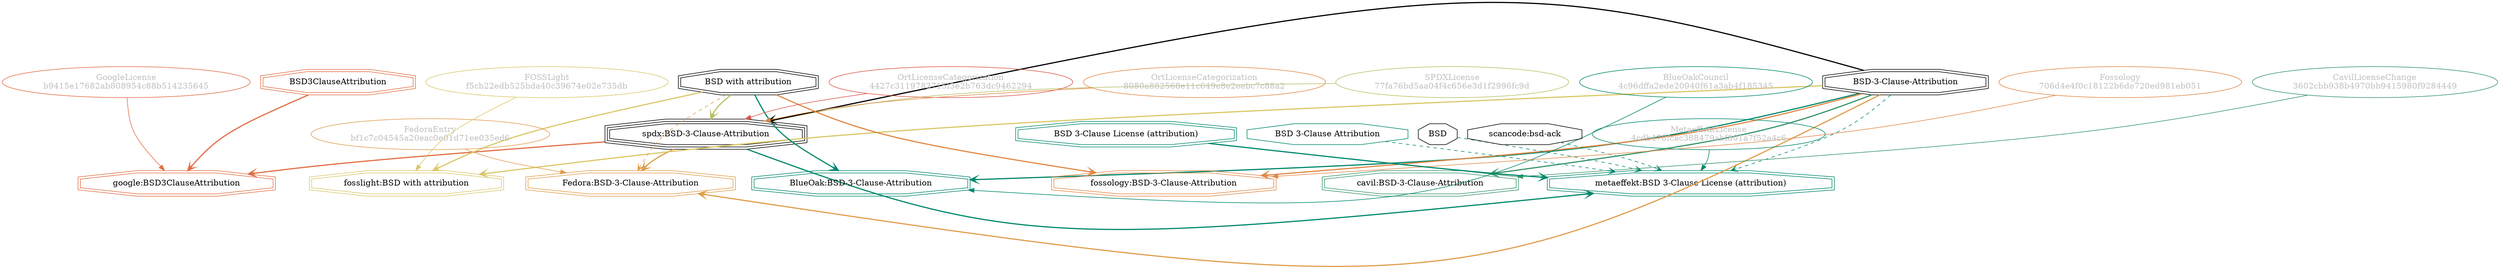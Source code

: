strict digraph {
    node [shape=box];
    graph [splines=curved];
    416 [label="SPDXLicense\n77fa76bd5aa04f4c656e3d1f2996fc9d"
        ,fontcolor=gray
        ,color="#b8bf62"
        ,fillcolor="beige;1"
        ,shape=ellipse];
    417 [label="spdx:BSD-3-Clause-Attribution"
        ,shape=tripleoctagon];
    418 [label="BSD-3-Clause-Attribution"
        ,shape=doubleoctagon];
    419 [label="BSD with attribution"
        ,shape=doubleoctagon];
    5491 [label="GoogleLicense\nb9415e17682ab808954c88b514235645"
         ,fontcolor=gray
         ,color="#e06f45"
         ,fillcolor="beige;1"
         ,shape=ellipse];
    5492 [label="google:BSD3ClauseAttribution"
         ,color="#e06f45"
         ,shape=doubleoctagon];
    5493 [label=BSD3ClauseAttribution
         ,color="#e06f45"
         ,shape=doubleoctagon];
    5935 [label=BSD,shape=octagon];
    5956 [label="FedoraEntry\nbf1c7c04545a20eac0e01d71ee035ed6"
         ,fontcolor=gray
         ,color="#e09d4b"
         ,fillcolor="beige;1"
         ,shape=ellipse];
    5957 [label="Fedora:BSD-3-Clause-Attribution"
         ,color="#e09d4b"
         ,shape=doubleoctagon];
    8782 [label="BlueOakCouncil\n4c96dffa2ede20940f61a3ab4f185345"
         ,fontcolor=gray
         ,color="#00876c"
         ,fillcolor="beige;1"
         ,shape=ellipse];
    8783 [label="BlueOak:BSD-3-Clause-Attribution"
         ,color="#00876c"
         ,shape=doubleoctagon];
    12862 [label="scancode:bsd-ack"
          ,shape=octagon];
    27803 [label="Fossology\n706d4e4f0c18122b6de720ed981eb051"
          ,fontcolor=gray
          ,color="#e18745"
          ,fillcolor="beige;1"
          ,shape=ellipse];
    27804 [label="fossology:BSD-3-Clause-Attribution"
          ,color="#e18745"
          ,shape=doubleoctagon];
    28620 [label="OrtLicenseCategorization\n4427c3119783715f3e2b763dc9462294"
          ,fontcolor=gray
          ,color="#dc574a"
          ,fillcolor="beige;1"
          ,shape=ellipse];
    35473 [label="OrtLicenseCategorization\n8080a882568e11c649e8e2eebc7c88a2"
          ,fontcolor=gray
          ,color="#e18745"
          ,fillcolor="beige;1"
          ,shape=ellipse];
    36570 [label="CavilLicenseChange\n3602cbb938b4970bb9415980f9284449"
          ,fontcolor=gray
          ,color="#379469"
          ,fillcolor="beige;1"
          ,shape=ellipse];
    36571 [label="cavil:BSD-3-Clause-Attribution"
          ,color="#379469"
          ,shape=doubleoctagon];
    39505 [label="MetaeffektLicense\n4cdb478fcac388479abf801a7f52a4c6"
          ,fontcolor=gray
          ,color="#00876c"
          ,fillcolor="beige;1"
          ,shape=ellipse];
    39506 [label="metaeffekt:BSD 3-Clause License (attribution)"
          ,color="#00876c"
          ,shape=doubleoctagon];
    39507 [label="BSD 3-Clause License (attribution)"
          ,color="#00876c"
          ,shape=doubleoctagon];
    39508 [label="BSD 3-Clause Attribution"
          ,color="#00876c"
          ,shape=octagon];
    51057 [label="FOSSLight\nf5cb22edb525bda40c39674e02e735db"
          ,fontcolor=gray
          ,color="#dac767"
          ,fillcolor="beige;1"
          ,shape=ellipse];
    51058 [label="fosslight:BSD with attribution"
          ,color="#dac767"
          ,shape=doubleoctagon];
    416 -> 417 [weight=0.5
               ,color="#b8bf62"];
    417 -> 5492 [style=bold
                ,arrowhead=vee
                ,weight=0.7
                ,color="#e06f45"];
    417 -> 5957 [style=bold
                ,arrowhead=vee
                ,weight=0.7
                ,color="#e09d4b"];
    417 -> 39506 [style=bold
                 ,arrowhead=vee
                 ,weight=0.7
                 ,color="#00876c"];
    418 -> 417 [style=bold
               ,arrowhead=vee
               ,weight=0.7];
    418 -> 5957 [style=bold
                ,arrowhead=vee
                ,weight=0.7
                ,color="#e09d4b"];
    418 -> 8783 [style=bold
                ,arrowhead=vee
                ,weight=0.7
                ,color="#00876c"];
    418 -> 27804 [style=bold
                 ,arrowhead=vee
                 ,weight=0.7
                 ,color="#e18745"];
    418 -> 36571 [style=bold
                 ,arrowhead=vee
                 ,weight=0.7
                 ,color="#379469"];
    418 -> 36571 [style=bold
                 ,arrowhead=vee
                 ,weight=0.7
                 ,color="#379469"];
    418 -> 39506 [style=dashed
                 ,arrowhead=vee
                 ,weight=0.5
                 ,color="#00876c"];
    418 -> 51058 [style=bold
                 ,arrowhead=vee
                 ,weight=0.7
                 ,color="#dac767"];
    419 -> 417 [style=bold
               ,arrowhead=vee
               ,weight=0.7
               ,color="#b8bf62"];
    419 -> 5957 [style=dashed
                ,arrowhead=vee
                ,weight=0.5
                ,color="#e09d4b"];
    419 -> 8783 [style=bold
                ,arrowhead=vee
                ,weight=0.7
                ,color="#00876c"];
    419 -> 27804 [style=bold
                 ,arrowhead=vee
                 ,weight=0.7
                 ,color="#e18745"];
    419 -> 51058 [style=bold
                 ,arrowhead=vee
                 ,weight=0.7
                 ,color="#dac767"];
    5491 -> 5492 [weight=0.5
                 ,color="#e06f45"];
    5493 -> 5492 [style=bold
                 ,arrowhead=vee
                 ,weight=0.7
                 ,color="#e06f45"];
    5935 -> 39506 [style=dashed
                  ,arrowhead=vee
                  ,weight=0.5
                  ,color="#00876c"];
    5956 -> 5957 [weight=0.5
                 ,color="#e09d4b"];
    8782 -> 8783 [weight=0.5
                 ,color="#00876c"];
    12862 -> 39506 [style=dashed
                   ,arrowhead=vee
                   ,weight=0.5
                   ,color="#00876c"];
    27803 -> 27804 [weight=0.5
                   ,color="#e18745"];
    28620 -> 417 [weight=0.5
                 ,color="#dc574a"];
    35473 -> 417 [weight=0.5
                 ,color="#e18745"];
    36570 -> 36571 [weight=0.5
                   ,color="#379469"];
    39505 -> 39506 [weight=0.5
                   ,color="#00876c"];
    39507 -> 39506 [style=bold
                   ,arrowhead=vee
                   ,weight=0.7
                   ,color="#00876c"];
    39508 -> 39506 [style=dashed
                   ,arrowhead=vee
                   ,weight=0.5
                   ,color="#00876c"];
    51057 -> 51058 [weight=0.5
                   ,color="#dac767"];
}
